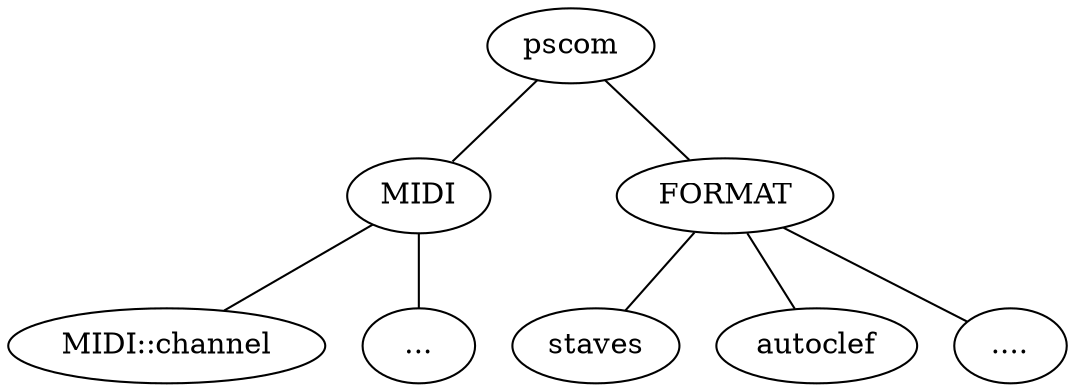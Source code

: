 graph g1 { margin="0 0 0 0"; pscom--MIDI MIDI--"MIDI::channel" MIDI--"..." pscom--FORMAT; FORMAT--staves; FORMAT--autoclef; FORMAT--"...."; }
